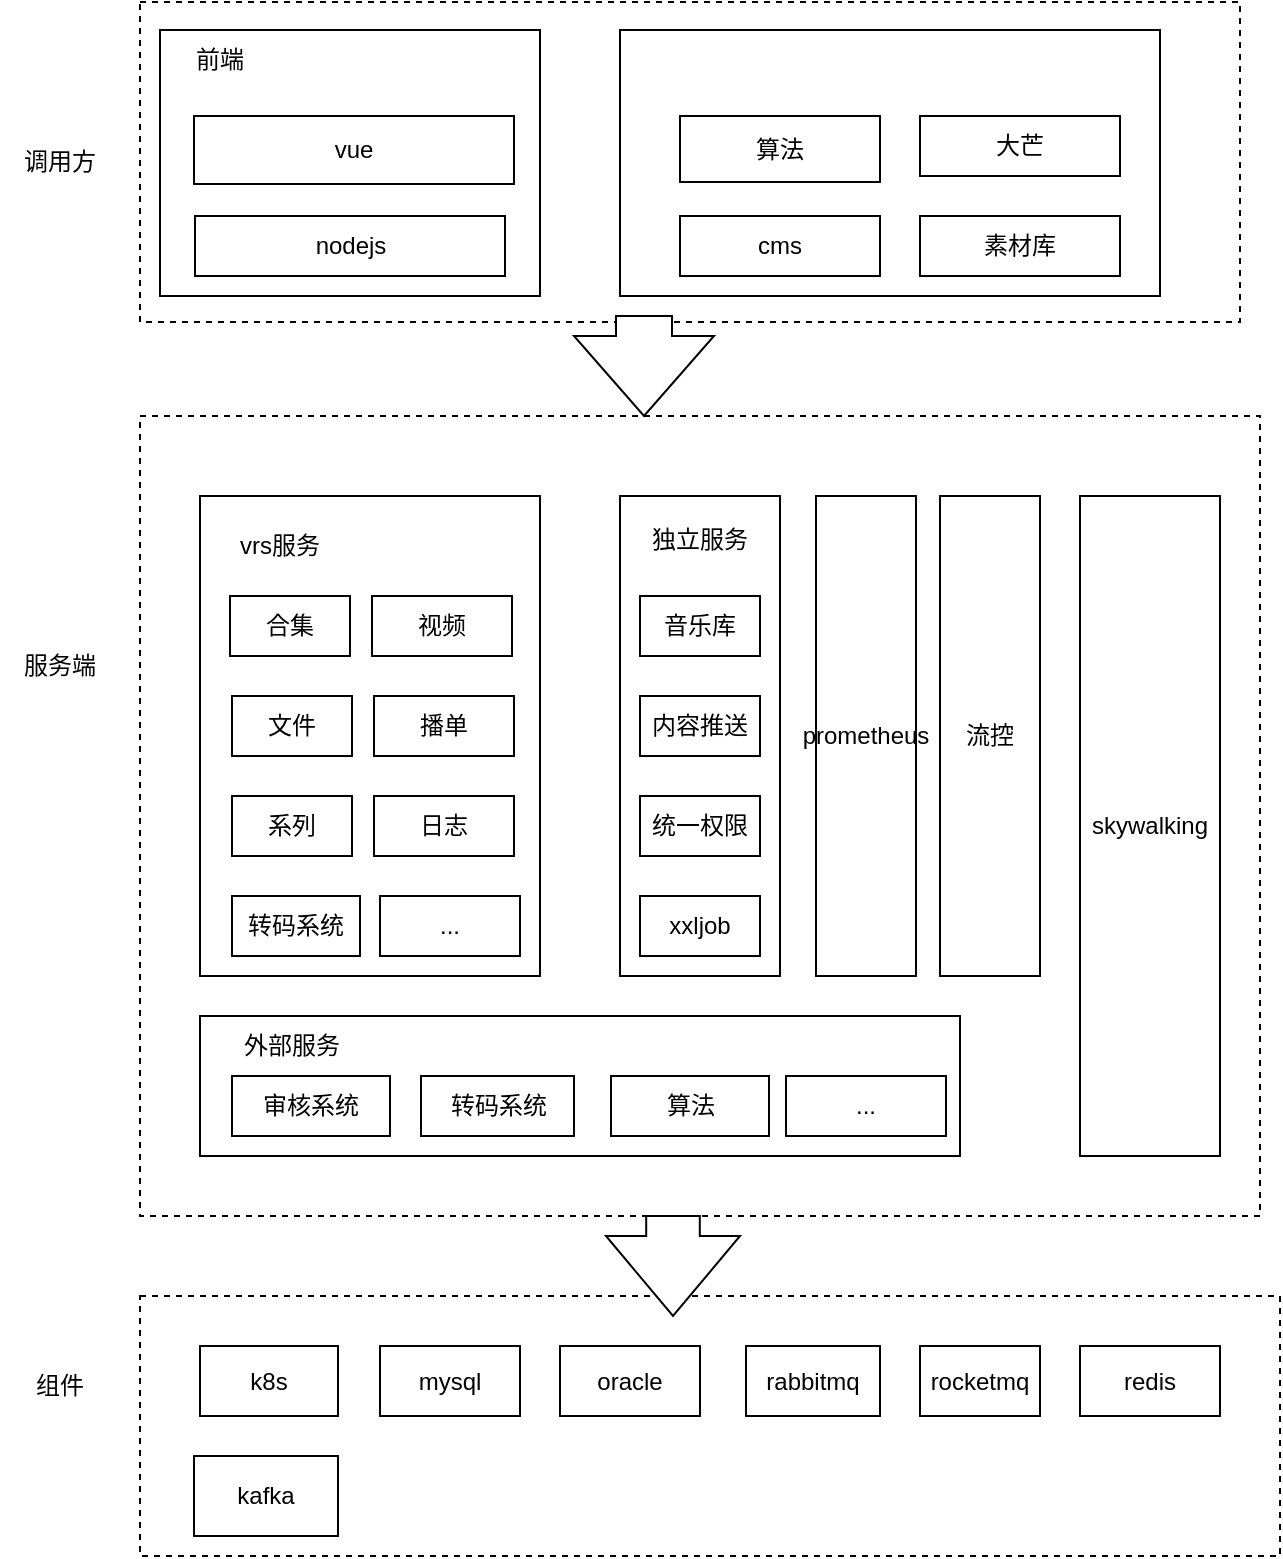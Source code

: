 <mxfile version="20.8.13" type="device" pages="7"><diagram id="YpwZuyMvIpwLkeR6Ahj8" name="第 1 页"><mxGraphModel dx="1434" dy="796" grid="1" gridSize="10" guides="1" tooltips="1" connect="1" arrows="1" fold="1" page="1" pageScale="1" pageWidth="827" pageHeight="1169" math="0" shadow="0"><root><mxCell id="0"/><mxCell id="1" parent="0"/><mxCell id="UT9Nad1bpoJAK0CLGANA-1" value="" style="rounded=0;whiteSpace=wrap;html=1;dashed=1;" parent="1" vertex="1"><mxGeometry x="140" y="93" width="550" height="160" as="geometry"/></mxCell><mxCell id="UT9Nad1bpoJAK0CLGANA-4" value="调用方" style="text;html=1;strokeColor=none;fillColor=none;align=center;verticalAlign=middle;whiteSpace=wrap;rounded=0;" parent="1" vertex="1"><mxGeometry x="70" y="158" width="60" height="30" as="geometry"/></mxCell><mxCell id="UT9Nad1bpoJAK0CLGANA-5" value="" style="rounded=0;whiteSpace=wrap;html=1;dashed=1;" parent="1" vertex="1"><mxGeometry x="140" y="300" width="560" height="400" as="geometry"/></mxCell><mxCell id="UT9Nad1bpoJAK0CLGANA-6" value="服务端" style="text;html=1;strokeColor=none;fillColor=none;align=center;verticalAlign=middle;whiteSpace=wrap;rounded=0;dashed=1;" parent="1" vertex="1"><mxGeometry x="70" y="410" width="60" height="30" as="geometry"/></mxCell><mxCell id="UT9Nad1bpoJAK0CLGANA-7" value="" style="rounded=0;whiteSpace=wrap;html=1;" parent="1" vertex="1"><mxGeometry x="170" y="340" width="170" height="240" as="geometry"/></mxCell><mxCell id="UT9Nad1bpoJAK0CLGANA-8" value="vrs服务" style="text;html=1;strokeColor=none;fillColor=none;align=center;verticalAlign=middle;whiteSpace=wrap;rounded=0;" parent="1" vertex="1"><mxGeometry x="180" y="350" width="60" height="30" as="geometry"/></mxCell><mxCell id="UT9Nad1bpoJAK0CLGANA-9" value="合集" style="rounded=0;whiteSpace=wrap;html=1;" parent="1" vertex="1"><mxGeometry x="185" y="390" width="60" height="30" as="geometry"/></mxCell><mxCell id="UT9Nad1bpoJAK0CLGANA-10" value="视频" style="rounded=0;whiteSpace=wrap;html=1;" parent="1" vertex="1"><mxGeometry x="256" y="390" width="70" height="30" as="geometry"/></mxCell><mxCell id="UT9Nad1bpoJAK0CLGANA-11" value="文件" style="rounded=0;whiteSpace=wrap;html=1;" parent="1" vertex="1"><mxGeometry x="186" y="440" width="60" height="30" as="geometry"/></mxCell><mxCell id="UT9Nad1bpoJAK0CLGANA-12" value="播单" style="rounded=0;whiteSpace=wrap;html=1;" parent="1" vertex="1"><mxGeometry x="257" y="440" width="70" height="30" as="geometry"/></mxCell><mxCell id="UT9Nad1bpoJAK0CLGANA-13" value="系列" style="rounded=0;whiteSpace=wrap;html=1;" parent="1" vertex="1"><mxGeometry x="186" y="490" width="60" height="30" as="geometry"/></mxCell><mxCell id="UT9Nad1bpoJAK0CLGANA-14" value="" style="rounded=0;whiteSpace=wrap;html=1;" parent="1" vertex="1"><mxGeometry x="170" y="600" width="380" height="70" as="geometry"/></mxCell><mxCell id="UT9Nad1bpoJAK0CLGANA-16" value="外部服务" style="text;html=1;strokeColor=none;fillColor=none;align=center;verticalAlign=middle;whiteSpace=wrap;rounded=0;" parent="1" vertex="1"><mxGeometry x="186" y="600" width="60" height="30" as="geometry"/></mxCell><mxCell id="UT9Nad1bpoJAK0CLGANA-17" value="审核系统" style="rounded=0;whiteSpace=wrap;html=1;" parent="1" vertex="1"><mxGeometry x="186" y="630" width="79" height="30" as="geometry"/></mxCell><mxCell id="UT9Nad1bpoJAK0CLGANA-18" value="转码系统" style="rounded=0;whiteSpace=wrap;html=1;" parent="1" vertex="1"><mxGeometry x="280.5" y="630" width="76.5" height="30" as="geometry"/></mxCell><mxCell id="UT9Nad1bpoJAK0CLGANA-19" value="算法" style="rounded=0;whiteSpace=wrap;html=1;" parent="1" vertex="1"><mxGeometry x="375.5" y="630" width="79" height="30" as="geometry"/></mxCell><mxCell id="UT9Nad1bpoJAK0CLGANA-20" value="日志" style="rounded=0;whiteSpace=wrap;html=1;" parent="1" vertex="1"><mxGeometry x="257" y="490" width="70" height="30" as="geometry"/></mxCell><mxCell id="UT9Nad1bpoJAK0CLGANA-21" value="..." style="rounded=0;whiteSpace=wrap;html=1;" parent="1" vertex="1"><mxGeometry x="463" y="630" width="80" height="30" as="geometry"/></mxCell><mxCell id="UT9Nad1bpoJAK0CLGANA-22" value="" style="rounded=0;whiteSpace=wrap;html=1;" parent="1" vertex="1"><mxGeometry x="380" y="340" width="80" height="240" as="geometry"/></mxCell><mxCell id="UT9Nad1bpoJAK0CLGANA-25" value="独立服务" style="text;html=1;strokeColor=none;fillColor=none;align=center;verticalAlign=middle;whiteSpace=wrap;rounded=0;" parent="1" vertex="1"><mxGeometry x="390" y="347" width="60" height="30" as="geometry"/></mxCell><mxCell id="UT9Nad1bpoJAK0CLGANA-26" value="音乐库" style="rounded=0;whiteSpace=wrap;html=1;" parent="1" vertex="1"><mxGeometry x="390" y="390" width="60" height="30" as="geometry"/></mxCell><mxCell id="UT9Nad1bpoJAK0CLGANA-27" value="内容推送" style="rounded=0;whiteSpace=wrap;html=1;" parent="1" vertex="1"><mxGeometry x="390" y="440" width="60" height="30" as="geometry"/></mxCell><mxCell id="UT9Nad1bpoJAK0CLGANA-29" value="转码系统" style="rounded=0;whiteSpace=wrap;html=1;" parent="1" vertex="1"><mxGeometry x="186" y="540" width="64" height="30" as="geometry"/></mxCell><mxCell id="UT9Nad1bpoJAK0CLGANA-31" value="统一权限" style="rounded=0;whiteSpace=wrap;html=1;" parent="1" vertex="1"><mxGeometry x="390" y="490" width="60" height="30" as="geometry"/></mxCell><mxCell id="UT9Nad1bpoJAK0CLGANA-32" value="xxljob" style="rounded=0;whiteSpace=wrap;html=1;" parent="1" vertex="1"><mxGeometry x="390" y="540" width="60" height="30" as="geometry"/></mxCell><mxCell id="UT9Nad1bpoJAK0CLGANA-33" value="prometheus" style="rounded=0;whiteSpace=wrap;html=1;" parent="1" vertex="1"><mxGeometry x="478" y="340" width="50" height="240" as="geometry"/></mxCell><mxCell id="UT9Nad1bpoJAK0CLGANA-34" value="skywalking" style="rounded=0;whiteSpace=wrap;html=1;" parent="1" vertex="1"><mxGeometry x="610" y="340" width="70" height="330" as="geometry"/></mxCell><mxCell id="UT9Nad1bpoJAK0CLGANA-35" value="..." style="rounded=0;whiteSpace=wrap;html=1;" parent="1" vertex="1"><mxGeometry x="260" y="540" width="70" height="30" as="geometry"/></mxCell><mxCell id="UT9Nad1bpoJAK0CLGANA-36" value="" style="rounded=0;whiteSpace=wrap;html=1;dashed=1;" parent="1" vertex="1"><mxGeometry x="140" y="740" width="570" height="130" as="geometry"/></mxCell><mxCell id="UT9Nad1bpoJAK0CLGANA-37" value="组件" style="text;html=1;strokeColor=none;fillColor=none;align=center;verticalAlign=middle;whiteSpace=wrap;rounded=0;dashed=1;" parent="1" vertex="1"><mxGeometry x="70" y="770" width="60" height="30" as="geometry"/></mxCell><mxCell id="UT9Nad1bpoJAK0CLGANA-38" value="k8s" style="rounded=0;whiteSpace=wrap;html=1;" parent="1" vertex="1"><mxGeometry x="170" y="765" width="69" height="35" as="geometry"/></mxCell><mxCell id="UT9Nad1bpoJAK0CLGANA-39" value="mysql" style="rounded=0;whiteSpace=wrap;html=1;" parent="1" vertex="1"><mxGeometry x="260" y="765" width="70" height="35" as="geometry"/></mxCell><mxCell id="UT9Nad1bpoJAK0CLGANA-40" value="oracle" style="rounded=0;whiteSpace=wrap;html=1;" parent="1" vertex="1"><mxGeometry x="350" y="765" width="70" height="35" as="geometry"/></mxCell><mxCell id="UT9Nad1bpoJAK0CLGANA-41" value="rabbitmq" style="rounded=0;whiteSpace=wrap;html=1;" parent="1" vertex="1"><mxGeometry x="443" y="765" width="67" height="35" as="geometry"/></mxCell><mxCell id="UT9Nad1bpoJAK0CLGANA-42" value="rocketmq" style="rounded=0;whiteSpace=wrap;html=1;" parent="1" vertex="1"><mxGeometry x="530" y="765" width="60" height="35" as="geometry"/></mxCell><mxCell id="UT9Nad1bpoJAK0CLGANA-43" value="redis" style="rounded=0;whiteSpace=wrap;html=1;" parent="1" vertex="1"><mxGeometry x="610" y="765" width="70" height="35" as="geometry"/></mxCell><mxCell id="UT9Nad1bpoJAK0CLGANA-44" value="" style="rounded=0;whiteSpace=wrap;html=1;" parent="1" vertex="1"><mxGeometry x="150" y="107" width="190" height="133" as="geometry"/></mxCell><mxCell id="UT9Nad1bpoJAK0CLGANA-2" value="vue" style="rounded=0;whiteSpace=wrap;html=1;" parent="1" vertex="1"><mxGeometry x="167" y="150" width="160" height="34" as="geometry"/></mxCell><mxCell id="UT9Nad1bpoJAK0CLGANA-3" value="nodejs" style="rounded=0;whiteSpace=wrap;html=1;" parent="1" vertex="1"><mxGeometry x="167.5" y="200" width="155" height="30" as="geometry"/></mxCell><mxCell id="UT9Nad1bpoJAK0CLGANA-45" value="前端" style="text;html=1;strokeColor=none;fillColor=none;align=center;verticalAlign=middle;whiteSpace=wrap;rounded=0;" parent="1" vertex="1"><mxGeometry x="150" y="107" width="60" height="30" as="geometry"/></mxCell><mxCell id="UT9Nad1bpoJAK0CLGANA-46" value="" style="rounded=0;whiteSpace=wrap;html=1;" parent="1" vertex="1"><mxGeometry x="380" y="107" width="270" height="133" as="geometry"/></mxCell><mxCell id="UT9Nad1bpoJAK0CLGANA-47" value="算法" style="rounded=0;whiteSpace=wrap;html=1;" parent="1" vertex="1"><mxGeometry x="410" y="150" width="100" height="33" as="geometry"/></mxCell><mxCell id="UT9Nad1bpoJAK0CLGANA-48" value="大芒" style="rounded=0;whiteSpace=wrap;html=1;" parent="1" vertex="1"><mxGeometry x="530" y="150" width="100" height="30" as="geometry"/></mxCell><mxCell id="UT9Nad1bpoJAK0CLGANA-49" value="cms" style="rounded=0;whiteSpace=wrap;html=1;" parent="1" vertex="1"><mxGeometry x="410" y="200" width="100" height="30" as="geometry"/></mxCell><mxCell id="UT9Nad1bpoJAK0CLGANA-50" value="素材库" style="rounded=0;whiteSpace=wrap;html=1;" parent="1" vertex="1"><mxGeometry x="530" y="200" width="100" height="30" as="geometry"/></mxCell><mxCell id="UT9Nad1bpoJAK0CLGANA-51" value="kafka" style="rounded=0;whiteSpace=wrap;html=1;" parent="1" vertex="1"><mxGeometry x="167" y="820" width="72" height="40" as="geometry"/></mxCell><mxCell id="UT9Nad1bpoJAK0CLGANA-53" value="" style="html=1;shadow=0;dashed=0;align=center;verticalAlign=middle;shape=mxgraph.arrows2.arrow;dy=0.6;dx=40;direction=south;notch=0;" parent="1" vertex="1"><mxGeometry x="357" y="250" width="70" height="50" as="geometry"/></mxCell><mxCell id="UT9Nad1bpoJAK0CLGANA-54" value="" style="html=1;shadow=0;dashed=0;align=center;verticalAlign=middle;shape=mxgraph.arrows2.arrow;dy=0.6;dx=40;direction=south;notch=0;" parent="1" vertex="1"><mxGeometry x="373" y="700" width="67" height="50" as="geometry"/></mxCell><mxCell id="UT9Nad1bpoJAK0CLGANA-55" value="流控" style="rounded=0;whiteSpace=wrap;html=1;" parent="1" vertex="1"><mxGeometry x="540" y="340" width="50" height="240" as="geometry"/></mxCell></root></mxGraphModel></diagram><diagram id="PLYZJz8E6qs_jYW3XH_V" name="第 2 页"><mxGraphModel dx="1434" dy="796" grid="1" gridSize="10" guides="1" tooltips="1" connect="1" arrows="1" fold="1" page="1" pageScale="1" pageWidth="827" pageHeight="1169" math="0" shadow="0"><root><mxCell id="0"/><mxCell id="1" parent="0"/><mxCell id="jn91YJkf75b6SR2fB1-F-5" value="" style="rounded=0;whiteSpace=wrap;html=1;" parent="1" vertex="1"><mxGeometry x="170" y="340" width="170" height="240" as="geometry"/></mxCell><mxCell id="jn91YJkf75b6SR2fB1-F-6" value="vrs服务" style="text;html=1;strokeColor=none;fillColor=none;align=center;verticalAlign=middle;whiteSpace=wrap;rounded=0;" parent="1" vertex="1"><mxGeometry x="180" y="350" width="60" height="30" as="geometry"/></mxCell><mxCell id="jn91YJkf75b6SR2fB1-F-7" value="合集" style="rounded=0;whiteSpace=wrap;html=1;" parent="1" vertex="1"><mxGeometry x="185" y="390" width="60" height="30" as="geometry"/></mxCell><mxCell id="jn91YJkf75b6SR2fB1-F-8" value="视频" style="rounded=0;whiteSpace=wrap;html=1;" parent="1" vertex="1"><mxGeometry x="256" y="390" width="70" height="30" as="geometry"/></mxCell><mxCell id="jn91YJkf75b6SR2fB1-F-9" value="文件" style="rounded=0;whiteSpace=wrap;html=1;" parent="1" vertex="1"><mxGeometry x="186" y="440" width="60" height="30" as="geometry"/></mxCell><mxCell id="jn91YJkf75b6SR2fB1-F-10" value="播单" style="rounded=0;whiteSpace=wrap;html=1;" parent="1" vertex="1"><mxGeometry x="257" y="440" width="70" height="30" as="geometry"/></mxCell><mxCell id="jn91YJkf75b6SR2fB1-F-11" value="系列" style="rounded=0;whiteSpace=wrap;html=1;" parent="1" vertex="1"><mxGeometry x="186" y="490" width="60" height="30" as="geometry"/></mxCell><mxCell id="jn91YJkf75b6SR2fB1-F-17" value="日志" style="rounded=0;whiteSpace=wrap;html=1;" parent="1" vertex="1"><mxGeometry x="257" y="490" width="70" height="30" as="geometry"/></mxCell><mxCell id="jn91YJkf75b6SR2fB1-F-23" value="转码系统" style="rounded=0;whiteSpace=wrap;html=1;" parent="1" vertex="1"><mxGeometry x="186" y="540" width="64" height="30" as="geometry"/></mxCell><mxCell id="jn91YJkf75b6SR2fB1-F-28" value="..." style="rounded=0;whiteSpace=wrap;html=1;" parent="1" vertex="1"><mxGeometry x="260" y="540" width="70" height="30" as="geometry"/></mxCell><mxCell id="jn91YJkf75b6SR2fB1-F-50" value="" style="endArrow=none;html=1;rounded=0;" parent="1" edge="1"><mxGeometry width="50" height="50" relative="1" as="geometry"><mxPoint x="390" y="740" as="sourcePoint"/><mxPoint x="390" y="230" as="targetPoint"/></mxGeometry></mxCell><mxCell id="jn91YJkf75b6SR2fB1-F-51" value="" style="html=1;shadow=0;dashed=0;align=center;verticalAlign=middle;shape=mxgraph.arrows2.arrow;dy=0.67;dx=20;notch=0;" parent="1" vertex="1"><mxGeometry x="350" y="420" width="100" height="60" as="geometry"/></mxCell><mxCell id="jn91YJkf75b6SR2fB1-F-52" value="查询服务" style="rounded=0;whiteSpace=wrap;html=1;" parent="1" vertex="1"><mxGeometry x="497" y="320" width="120" height="50" as="geometry"/></mxCell><mxCell id="jn91YJkf75b6SR2fB1-F-53" value="es索引服务" style="rounded=0;whiteSpace=wrap;html=1;" parent="1" vertex="1"><mxGeometry x="497" y="395" width="120" height="45" as="geometry"/></mxCell><mxCell id="jn91YJkf75b6SR2fB1-F-54" value="生产服务" style="rounded=0;whiteSpace=wrap;html=1;" parent="1" vertex="1"><mxGeometry x="497" y="470" width="120" height="50" as="geometry"/></mxCell><mxCell id="jn91YJkf75b6SR2fB1-F-55" value="vrs服务" style="rounded=0;whiteSpace=wrap;html=1;" parent="1" vertex="1"><mxGeometry x="497" y="240" width="120" height="50" as="geometry"/></mxCell><mxCell id="jn91YJkf75b6SR2fB1-F-56" value="日志服务" style="rounded=0;whiteSpace=wrap;html=1;" parent="1" vertex="1"><mxGeometry x="497" y="550" width="120" height="50" as="geometry"/></mxCell><mxCell id="jn91YJkf75b6SR2fB1-F-57" value="签名服务" style="rounded=0;whiteSpace=wrap;html=1;" parent="1" vertex="1"><mxGeometry x="495.5" y="630" width="123" height="50" as="geometry"/></mxCell><mxCell id="jn91YJkf75b6SR2fB1-F-58" value="..." style="rounded=0;whiteSpace=wrap;html=1;" parent="1" vertex="1"><mxGeometry x="496" y="710" width="120" height="50" as="geometry"/></mxCell></root></mxGraphModel></diagram><diagram id="t4O66iqnBE7PmxXt2rMh" name="第 3 页"><mxGraphModel dx="2261" dy="796" grid="1" gridSize="10" guides="1" tooltips="1" connect="1" arrows="1" fold="1" page="1" pageScale="1" pageWidth="827" pageHeight="1169" math="0" shadow="0"><root><mxCell id="0"/><mxCell id="1" parent="0"/><mxCell id="Q6kolpSNcMakgnh6GE1s-6" value="" style="rounded=1;whiteSpace=wrap;html=1;dashed=1;" parent="1" vertex="1"><mxGeometry x="290" y="115" width="460" height="470" as="geometry"/></mxCell><mxCell id="Q6kolpSNcMakgnh6GE1s-2" value="" style="rounded=1;whiteSpace=wrap;html=1;" parent="1" vertex="1"><mxGeometry x="340" y="240" width="90" height="170" as="geometry"/></mxCell><mxCell id="Q6kolpSNcMakgnh6GE1s-4" value="Actor" style="shape=umlActor;verticalLabelPosition=bottom;verticalAlign=top;html=1;outlineConnect=0;" parent="1" vertex="1"><mxGeometry x="-160" y="295" width="30" height="60" as="geometry"/></mxCell><mxCell id="Q6kolpSNcMakgnh6GE1s-7" value="k8s" style="text;html=1;strokeColor=none;fillColor=none;align=center;verticalAlign=middle;whiteSpace=wrap;rounded=0;dashed=1;" parent="1" vertex="1"><mxGeometry x="530" y="130" width="60" height="30" as="geometry"/></mxCell><mxCell id="Q6kolpSNcMakgnh6GE1s-8" value="" style="rounded=1;whiteSpace=wrap;html=1;" parent="1" vertex="1"><mxGeometry x="530" y="190" width="120" height="110" as="geometry"/></mxCell><mxCell id="Q6kolpSNcMakgnh6GE1s-9" value="vrs服务" style="text;html=1;strokeColor=none;fillColor=none;align=center;verticalAlign=middle;whiteSpace=wrap;rounded=0;dashed=1;" parent="1" vertex="1"><mxGeometry x="530" y="200" width="60" height="30" as="geometry"/></mxCell><mxCell id="Q6kolpSNcMakgnh6GE1s-10" value="pod" style="rounded=1;whiteSpace=wrap;html=1;" parent="1" vertex="1"><mxGeometry x="550" y="230" width="30" height="30" as="geometry"/></mxCell><mxCell id="Q6kolpSNcMakgnh6GE1s-11" value="pod" style="rounded=1;whiteSpace=wrap;html=1;" parent="1" vertex="1"><mxGeometry x="600" y="230" width="30" height="30" as="geometry"/></mxCell><mxCell id="Q6kolpSNcMakgnh6GE1s-12" value="" style="rounded=1;whiteSpace=wrap;html=1;" parent="1" vertex="1"><mxGeometry x="530" y="360" width="130" height="110" as="geometry"/></mxCell><mxCell id="Q6kolpSNcMakgnh6GE1s-13" value="生产服务" style="text;html=1;strokeColor=none;fillColor=none;align=center;verticalAlign=middle;whiteSpace=wrap;rounded=0;" parent="1" vertex="1"><mxGeometry x="535" y="370" width="60" height="30" as="geometry"/></mxCell><mxCell id="Q6kolpSNcMakgnh6GE1s-14" value="pod" style="rounded=1;whiteSpace=wrap;html=1;" parent="1" vertex="1"><mxGeometry x="545" y="410" width="30" height="30" as="geometry"/></mxCell><mxCell id="Q6kolpSNcMakgnh6GE1s-15" value="pod" style="rounded=1;whiteSpace=wrap;html=1;" parent="1" vertex="1"><mxGeometry x="600" y="410" width="30" height="30" as="geometry"/></mxCell><mxCell id="Q6kolpSNcMakgnh6GE1s-16" value="/vrs" style="endArrow=classic;html=1;rounded=0;" parent="1" edge="1"><mxGeometry width="50" height="50" relative="1" as="geometry"><mxPoint x="430" y="295" as="sourcePoint"/><mxPoint x="530" y="235" as="targetPoint"/></mxGeometry></mxCell><mxCell id="Q6kolpSNcMakgnh6GE1s-17" value="/file" style="endArrow=classic;html=1;rounded=0;" parent="1" edge="1"><mxGeometry width="50" height="50" relative="1" as="geometry"><mxPoint x="430" y="370" as="sourcePoint"/><mxPoint x="530" y="420" as="targetPoint"/></mxGeometry></mxCell><mxCell id="Q6kolpSNcMakgnh6GE1s-18" value="pod" style="rounded=1;whiteSpace=wrap;html=1;" parent="1" vertex="1"><mxGeometry x="370" y="295" width="30" height="30" as="geometry"/></mxCell><mxCell id="Q6kolpSNcMakgnh6GE1s-20" value="pod" style="rounded=1;whiteSpace=wrap;html=1;" parent="1" vertex="1"><mxGeometry x="370" y="335" width="30" height="30" as="geometry"/></mxCell><mxCell id="Q6kolpSNcMakgnh6GE1s-21" value="gateway" style="text;html=1;strokeColor=none;fillColor=none;align=center;verticalAlign=middle;whiteSpace=wrap;rounded=0;" parent="1" vertex="1"><mxGeometry x="340" y="250" width="60" height="30" as="geometry"/></mxCell><mxCell id="Q6kolpSNcMakgnh6GE1s-22" value="ingress" style="rounded=1;whiteSpace=wrap;html=1;" parent="1" vertex="1"><mxGeometry x="100" y="250" width="110" height="150" as="geometry"/></mxCell><mxCell id="Q6kolpSNcMakgnh6GE1s-25" value="" style="endArrow=classic;html=1;rounded=0;" parent="1" edge="1"><mxGeometry width="50" height="50" relative="1" as="geometry"><mxPoint x="-100" y="335" as="sourcePoint"/><mxPoint x="80" y="335" as="targetPoint"/></mxGeometry></mxCell><mxCell id="Q6kolpSNcMakgnh6GE1s-26" value="open.vrs-api.imgo.tv" style="text;html=1;strokeColor=none;fillColor=none;align=center;verticalAlign=middle;whiteSpace=wrap;rounded=0;" parent="1" vertex="1"><mxGeometry x="-90" y="300" width="140" height="30" as="geometry"/></mxCell><mxCell id="Q6kolpSNcMakgnh6GE1s-27" value="" style="endArrow=classic;html=1;rounded=0;entryX=-0.007;entryY=0.451;entryDx=0;entryDy=0;entryPerimeter=0;" parent="1" target="Q6kolpSNcMakgnh6GE1s-6" edge="1"><mxGeometry width="50" height="50" relative="1" as="geometry"><mxPoint x="210" y="330" as="sourcePoint"/><mxPoint x="260" y="280" as="targetPoint"/></mxGeometry></mxCell></root></mxGraphModel></diagram><diagram id="R8LYCGAmgx7UF68ouptn" name="第 4 页"><mxGraphModel dx="2261" dy="796" grid="1" gridSize="10" guides="1" tooltips="1" connect="1" arrows="1" fold="1" page="1" pageScale="1" pageWidth="827" pageHeight="1169" math="0" shadow="0"><root><mxCell id="0"/><mxCell id="1" parent="0"/><mxCell id="lm2NvYrmvddLb00CuBp6-3" value="" style="rounded=0;whiteSpace=wrap;html=1;" vertex="1" parent="1"><mxGeometry x="140" y="180" width="600" height="510" as="geometry"/></mxCell><mxCell id="lm2NvYrmvddLb00CuBp6-4" value="" style="rounded=0;whiteSpace=wrap;html=1;strokeWidth=2;" vertex="1" parent="1"><mxGeometry x="180" y="210" width="180" height="200" as="geometry"/></mxCell><mxCell id="lm2NvYrmvddLb00CuBp6-6" value="kafka" style="rounded=0;whiteSpace=wrap;html=1;strokeWidth=2;fillColor=#e3c800;fontColor=#000000;strokeColor=#B09500;fontStyle=1" vertex="1" parent="1"><mxGeometry x="-110" y="300" width="120" height="60" as="geometry"/></mxCell><mxCell id="lm2NvYrmvddLb00CuBp6-32" style="edgeStyle=orthogonalEdgeStyle;rounded=0;orthogonalLoop=1;jettySize=auto;html=1;exitX=1;exitY=0.5;exitDx=0;exitDy=0;entryX=0;entryY=0.5;entryDx=0;entryDy=0;strokeColor=#FF0000;fontColor=default;curved=1;" edge="1" parent="1" source="lm2NvYrmvddLb00CuBp6-6" target="lm2NvYrmvddLb00CuBp6-9"><mxGeometry relative="1" as="geometry"/></mxCell><mxCell id="lm2NvYrmvddLb00CuBp6-33" value="canal消息" style="edgeLabel;html=1;align=center;verticalAlign=middle;resizable=0;points=[];fontColor=default;" vertex="1" connectable="0" parent="lm2NvYrmvddLb00CuBp6-32"><mxGeometry x="-0.11" y="4" relative="1" as="geometry"><mxPoint as="offset"/></mxGeometry></mxCell><mxCell id="lm2NvYrmvddLb00CuBp6-8" value="vrs-sync" style="text;html=1;strokeColor=none;fillColor=none;align=center;verticalAlign=middle;whiteSpace=wrap;rounded=0;" vertex="1" parent="1"><mxGeometry x="190" y="220" width="60" height="30" as="geometry"/></mxCell><mxCell id="lm2NvYrmvddLb00CuBp6-34" style="edgeStyle=orthogonalEdgeStyle;curved=1;rounded=0;orthogonalLoop=1;jettySize=auto;html=1;exitX=0.5;exitY=1;exitDx=0;exitDy=0;strokeColor=#FF0000;fontColor=default;" edge="1" parent="1" source="lm2NvYrmvddLb00CuBp6-9" target="lm2NvYrmvddLb00CuBp6-12"><mxGeometry relative="1" as="geometry"/></mxCell><mxCell id="lm2NvYrmvddLb00CuBp6-9" value="mq client" style="rounded=1;whiteSpace=wrap;html=1;strokeWidth=2;fillColor=#6a00ff;fontColor=#ffffff;strokeColor=#3700CC;" vertex="1" parent="1"><mxGeometry x="190" y="250" width="60" height="30" as="geometry"/></mxCell><mxCell id="lm2NvYrmvddLb00CuBp6-11" value="" style="rounded=1;whiteSpace=wrap;html=1;strokeWidth=2;" vertex="1" parent="1"><mxGeometry x="190" y="320" width="160" height="80" as="geometry"/></mxCell><mxCell id="lm2NvYrmvddLb00CuBp6-12" value="Uniq" style="rounded=1;whiteSpace=wrap;html=1;strokeWidth=2;strokeColor=#2D7600;fillColor=#60a917;fontColor=#ffffff;" vertex="1" parent="1"><mxGeometry x="200" y="330" width="60" height="30" as="geometry"/></mxCell><mxCell id="lm2NvYrmvddLb00CuBp6-35" style="edgeStyle=orthogonalEdgeStyle;curved=1;rounded=0;orthogonalLoop=1;jettySize=auto;html=1;exitX=0.5;exitY=0;exitDx=0;exitDy=0;entryX=0;entryY=0.5;entryDx=0;entryDy=0;strokeColor=#FF0000;fontColor=default;" edge="1" parent="1" source="lm2NvYrmvddLb00CuBp6-13" target="lm2NvYrmvddLb00CuBp6-28"><mxGeometry relative="1" as="geometry"/></mxCell><mxCell id="lm2NvYrmvddLb00CuBp6-36" value="刷新缓存通知" style="edgeLabel;html=1;align=center;verticalAlign=middle;resizable=0;points=[];fontColor=default;" vertex="1" connectable="0" parent="lm2NvYrmvddLb00CuBp6-35"><mxGeometry x="0.093" y="-14" relative="1" as="geometry"><mxPoint x="32" y="-10" as="offset"/></mxGeometry></mxCell><mxCell id="lm2NvYrmvddLb00CuBp6-13" value="Notify" style="rounded=1;whiteSpace=wrap;html=1;fillColor=#60a917;fontColor=#ffffff;strokeColor=#2D7600;" vertex="1" parent="1"><mxGeometry x="270" y="330" width="60" height="30" as="geometry"/></mxCell><mxCell id="lm2NvYrmvddLb00CuBp6-41" style="edgeStyle=orthogonalEdgeStyle;curved=1;rounded=0;orthogonalLoop=1;jettySize=auto;html=1;exitX=0.75;exitY=1;exitDx=0;exitDy=0;strokeColor=#7EA6E0;fontColor=default;entryX=1.006;entryY=0.558;entryDx=0;entryDy=0;entryPerimeter=0;" edge="1" parent="1" source="lm2NvYrmvddLb00CuBp6-14" target="lm2NvYrmvddLb00CuBp6-23"><mxGeometry relative="1" as="geometry"/></mxCell><mxCell id="lm2NvYrmvddLb00CuBp6-14" value="" style="rounded=0;whiteSpace=wrap;html=1;strokeColor=#000000;strokeWidth=2;" vertex="1" parent="1"><mxGeometry x="440" y="210" width="240" height="200" as="geometry"/></mxCell><mxCell id="lm2NvYrmvddLb00CuBp6-15" value="vrs-search" style="text;html=1;strokeColor=none;fillColor=none;align=center;verticalAlign=middle;whiteSpace=wrap;rounded=0;" vertex="1" parent="1"><mxGeometry x="445" y="216" width="60" height="30" as="geometry"/></mxCell><mxCell id="lm2NvYrmvddLb00CuBp6-38" style="edgeStyle=orthogonalEdgeStyle;curved=1;rounded=0;orthogonalLoop=1;jettySize=auto;html=1;exitX=0.5;exitY=1;exitDx=0;exitDy=0;entryX=0.5;entryY=0;entryDx=0;entryDy=0;strokeColor=#9999FF;fontColor=default;" edge="1" parent="1" source="lm2NvYrmvddLb00CuBp6-16" target="lm2NvYrmvddLb00CuBp6-18"><mxGeometry relative="1" as="geometry"/></mxCell><mxCell id="lm2NvYrmvddLb00CuBp6-16" value="Http Server" style="rounded=1;whiteSpace=wrap;html=1;strokeColor=#23445d;strokeWidth=2;fillColor=#bac8d3;" vertex="1" parent="1"><mxGeometry x="512.5" y="246" width="70" height="34" as="geometry"/></mxCell><mxCell id="lm2NvYrmvddLb00CuBp6-39" style="edgeStyle=orthogonalEdgeStyle;curved=1;rounded=0;orthogonalLoop=1;jettySize=auto;html=1;exitX=0.5;exitY=1;exitDx=0;exitDy=0;entryX=0.721;entryY=0.029;entryDx=0;entryDy=0;entryPerimeter=0;strokeColor=#7EA6E0;fontColor=default;" edge="1" parent="1" source="lm2NvYrmvddLb00CuBp6-17" target="lm2NvYrmvddLb00CuBp6-18"><mxGeometry relative="1" as="geometry"/></mxCell><mxCell id="lm2NvYrmvddLb00CuBp6-17" value="gRpc Server" style="rounded=1;whiteSpace=wrap;html=1;strokeColor=#ae4132;strokeWidth=2;fillColor=#fad9d5;" vertex="1" parent="1"><mxGeometry x="590" y="246" width="80" height="34" as="geometry"/></mxCell><mxCell id="lm2NvYrmvddLb00CuBp6-18" value="" style="rounded=1;whiteSpace=wrap;html=1;strokeColor=#2D7600;strokeWidth=2;fillColor=#60a917;fontColor=#ffffff;" vertex="1" parent="1"><mxGeometry x="460" y="320" width="190" height="70" as="geometry"/></mxCell><mxCell id="lm2NvYrmvddLb00CuBp6-19" value="Cache&lt;br&gt;Builder" style="text;html=1;strokeColor=none;fillColor=none;align=center;verticalAlign=middle;whiteSpace=wrap;rounded=0;" vertex="1" parent="1"><mxGeometry x="470" y="330" width="60" height="30" as="geometry"/></mxCell><mxCell id="lm2NvYrmvddLb00CuBp6-20" value="local cache" style="rounded=1;whiteSpace=wrap;html=1;strokeColor=#2D7600;strokeWidth=2;fillColor=#60a917;fontColor=#ffffff;" vertex="1" parent="1"><mxGeometry x="550" y="330" width="90" height="50" as="geometry"/></mxCell><mxCell id="lm2NvYrmvddLb00CuBp6-42" value="任务触发" style="edgeStyle=orthogonalEdgeStyle;curved=1;rounded=0;orthogonalLoop=1;jettySize=auto;html=1;exitX=0.5;exitY=0;exitDx=0;exitDy=0;entryX=0.444;entryY=1.005;entryDx=0;entryDy=0;entryPerimeter=0;strokeColor=#000000;fontColor=default;" edge="1" parent="1" source="lm2NvYrmvddLb00CuBp6-21" target="lm2NvYrmvddLb00CuBp6-4"><mxGeometry relative="1" as="geometry"/></mxCell><mxCell id="lm2NvYrmvddLb00CuBp6-21" value="xxl-job-admin(全量)" style="rounded=0;whiteSpace=wrap;html=1;strokeColor=#001DBC;strokeWidth=2;fillColor=#0050ef;fontColor=#ffffff;" vertex="1" parent="1"><mxGeometry x="190" y="480" width="140" height="70" as="geometry"/></mxCell><mxCell id="lm2NvYrmvddLb00CuBp6-22" value="Jobs" style="rounded=1;whiteSpace=wrap;html=1;strokeColor=#2D7600;strokeWidth=2;fillColor=#60a917;fontColor=#ffffff;" vertex="1" parent="1"><mxGeometry x="200" y="370" width="60" height="20" as="geometry"/></mxCell><mxCell id="lm2NvYrmvddLb00CuBp6-23" value="" style="rounded=0;whiteSpace=wrap;html=1;strokeColor=#000000;strokeWidth=2;dashed=1;" vertex="1" parent="1"><mxGeometry x="390" y="470" width="170" height="190" as="geometry"/></mxCell><mxCell id="lm2NvYrmvddLb00CuBp6-24" value="Redis" style="strokeWidth=2;html=1;shape=mxgraph.flowchart.direct_data;whiteSpace=wrap;strokeColor=#A50040;fillColor=#d80073;fontColor=#ffffff;" vertex="1" parent="1"><mxGeometry x="435" y="510" width="75" height="30" as="geometry"/></mxCell><mxCell id="lm2NvYrmvddLb00CuBp6-30" style="edgeStyle=orthogonalEdgeStyle;rounded=0;orthogonalLoop=1;jettySize=auto;html=1;exitX=0;exitY=0.5;exitDx=0;exitDy=0;exitPerimeter=0;entryX=0.433;entryY=0.983;entryDx=0;entryDy=0;entryPerimeter=0;fontColor=default;fillColor=#e51400;strokeColor=#FF0000;" edge="1" parent="1" source="lm2NvYrmvddLb00CuBp6-25" target="lm2NvYrmvddLb00CuBp6-6"><mxGeometry relative="1" as="geometry"/></mxCell><mxCell id="lm2NvYrmvddLb00CuBp6-31" value="binlog事件" style="edgeLabel;html=1;align=center;verticalAlign=middle;resizable=0;points=[];fontColor=default;" vertex="1" connectable="0" parent="lm2NvYrmvddLb00CuBp6-30"><mxGeometry x="0.015" relative="1" as="geometry"><mxPoint as="offset"/></mxGeometry></mxCell><mxCell id="lm2NvYrmvddLb00CuBp6-25" value="DB" style="strokeWidth=2;html=1;shape=mxgraph.flowchart.direct_data;whiteSpace=wrap;strokeColor=#A50040;fillColor=#d80073;fontColor=#ffffff;" vertex="1" parent="1"><mxGeometry x="432.5" y="560" width="80" height="30" as="geometry"/></mxCell><mxCell id="lm2NvYrmvddLb00CuBp6-26" value="ES" style="strokeWidth=2;html=1;shape=mxgraph.flowchart.direct_data;whiteSpace=wrap;strokeColor=#A50040;fillColor=#d80073;fontColor=#ffffff;" vertex="1" parent="1"><mxGeometry x="435" y="610" width="75" height="30" as="geometry"/></mxCell><mxCell id="lm2NvYrmvddLb00CuBp6-37" style="edgeStyle=orthogonalEdgeStyle;curved=1;rounded=0;orthogonalLoop=1;jettySize=auto;html=1;exitX=0.5;exitY=1;exitDx=0;exitDy=0;entryX=0.179;entryY=0.014;entryDx=0;entryDy=0;entryPerimeter=0;strokeColor=#FF0000;fontColor=default;" edge="1" parent="1" source="lm2NvYrmvddLb00CuBp6-28" target="lm2NvYrmvddLb00CuBp6-18"><mxGeometry relative="1" as="geometry"/></mxCell><mxCell id="lm2NvYrmvddLb00CuBp6-28" value="mq client" style="rounded=1;whiteSpace=wrap;html=1;strokeWidth=2;fillColor=#6a00ff;fontColor=#ffffff;strokeColor=#3700CC;" vertex="1" parent="1"><mxGeometry x="445" y="246" width="60" height="30" as="geometry"/></mxCell><mxCell id="lm2NvYrmvddLb00CuBp6-29" value="Storage Layer" style="text;html=1;strokeColor=none;fillColor=none;align=center;verticalAlign=middle;whiteSpace=wrap;rounded=0;fontStyle=1" vertex="1" parent="1"><mxGeometry x="400" y="470" width="100" height="30" as="geometry"/></mxCell><mxCell id="lm2NvYrmvddLb00CuBp6-44" value="" style="endArrow=classic;html=1;rounded=0;strokeColor=#FF3333;fontColor=default;curved=1;entryX=0;entryY=0.75;entryDx=0;entryDy=0;exitX=0.894;exitY=0.995;exitDx=0;exitDy=0;exitPerimeter=0;fillColor=#e51400;" edge="1" parent="1" source="lm2NvYrmvddLb00CuBp6-4" target="lm2NvYrmvddLb00CuBp6-23"><mxGeometry width="50" height="50" relative="1" as="geometry"><mxPoint x="330" y="470" as="sourcePoint"/><mxPoint x="380" y="420" as="targetPoint"/></mxGeometry></mxCell><mxCell id="lm2NvYrmvddLb00CuBp6-45" value="异构数据" style="edgeLabel;html=1;align=center;verticalAlign=middle;resizable=0;points=[];fontColor=default;" vertex="1" connectable="0" parent="lm2NvYrmvddLb00CuBp6-44"><mxGeometry x="-0.536" y="1" relative="1" as="geometry"><mxPoint as="offset"/></mxGeometry></mxCell><mxCell id="lm2NvYrmvddLb00CuBp6-46" value="" style="rounded=0;whiteSpace=wrap;html=1;strokeColor=#36393d;strokeWidth=2;labelBackgroundColor=default;fillColor=#ffff88;" vertex="1" parent="1"><mxGeometry x="790" y="210" width="140" height="110" as="geometry"/></mxCell><mxCell id="lm2NvYrmvddLb00CuBp6-47" value="业务方" style="text;html=1;strokeColor=none;fillColor=none;align=center;verticalAlign=middle;whiteSpace=wrap;rounded=0;fontColor=default;" vertex="1" parent="1"><mxGeometry x="790" y="210" width="60" height="30" as="geometry"/></mxCell><mxCell id="lm2NvYrmvddLb00CuBp6-48" value="http&amp;nbsp;" style="rounded=1;whiteSpace=wrap;html=1;strokeColor=#000000;strokeWidth=2;fontColor=default;fillColor=#999999;" vertex="1" parent="1"><mxGeometry x="810" y="246" width="100" height="30" as="geometry"/></mxCell><mxCell id="lm2NvYrmvddLb00CuBp6-49" value="" style="endArrow=classic;html=1;rounded=0;strokeColor=#7EA6E0;fontColor=default;curved=1;" edge="1" parent="1"><mxGeometry width="50" height="50" relative="1" as="geometry"><mxPoint x="790" y="264.5" as="sourcePoint"/><mxPoint x="690" y="264.5" as="targetPoint"/></mxGeometry></mxCell><mxCell id="lm2NvYrmvddLb00CuBp6-50" value="" style="endArrow=classic;html=1;rounded=0;strokeColor=#FF3333;fontColor=default;curved=1;" edge="1" parent="1"><mxGeometry width="50" height="50" relative="1" as="geometry"><mxPoint x="-50" y="659" as="sourcePoint"/><mxPoint y="659" as="targetPoint"/></mxGeometry></mxCell><mxCell id="lm2NvYrmvddLb00CuBp6-51" value="" style="endArrow=classic;html=1;rounded=0;strokeColor=#7EA6E0;fontColor=default;curved=1;" edge="1" parent="1"><mxGeometry width="50" height="50" relative="1" as="geometry"><mxPoint x="-50" y="690" as="sourcePoint"/><mxPoint y="690" as="targetPoint"/></mxGeometry></mxCell><mxCell id="lm2NvYrmvddLb00CuBp6-52" value="数据同步" style="text;html=1;strokeColor=none;fillColor=none;align=center;verticalAlign=middle;whiteSpace=wrap;rounded=0;fontColor=#FF0000;" vertex="1" parent="1"><mxGeometry y="643" width="60" height="30" as="geometry"/></mxCell><mxCell id="lm2NvYrmvddLb00CuBp6-53" value="数据查询" style="text;html=1;strokeColor=none;fillColor=none;align=center;verticalAlign=middle;whiteSpace=wrap;rounded=0;fontColor=#7EA6E0;" vertex="1" parent="1"><mxGeometry x="-2" y="677" width="60" height="30" as="geometry"/></mxCell></root></mxGraphModel></diagram><diagram id="EntfsyPoZQS3vjQFDe61" name="第 5 页"><mxGraphModel dx="1434" dy="796" grid="1" gridSize="10" guides="1" tooltips="1" connect="1" arrows="1" fold="1" page="1" pageScale="1" pageWidth="827" pageHeight="1169" math="0" shadow="0"><root><mxCell id="0"/><mxCell id="1" parent="0"/><mxCell id="x6qY6dxWewlKrKf7UmPc-3" style="edgeStyle=orthogonalEdgeStyle;curved=1;rounded=0;orthogonalLoop=1;jettySize=auto;html=1;exitX=0.5;exitY=1;exitDx=0;exitDy=0;exitPerimeter=0;entryX=0.5;entryY=0;entryDx=0;entryDy=0;strokeColor=#000000;fontColor=#000000;" edge="1" parent="1" source="x6qY6dxWewlKrKf7UmPc-1" target="x6qY6dxWewlKrKf7UmPc-2"><mxGeometry relative="1" as="geometry"/></mxCell><mxCell id="x6qY6dxWewlKrKf7UmPc-1" value="开始" style="strokeWidth=2;html=1;shape=mxgraph.flowchart.terminator;whiteSpace=wrap;labelBackgroundColor=default;strokeColor=#000000;fontColor=#000000;fillColor=#FFFFFF;" vertex="1" parent="1"><mxGeometry x="364" y="160" width="106" height="40" as="geometry"/></mxCell><mxCell id="x6qY6dxWewlKrKf7UmPc-5" style="edgeStyle=orthogonalEdgeStyle;curved=1;rounded=0;orthogonalLoop=1;jettySize=auto;html=1;exitX=0.5;exitY=1;exitDx=0;exitDy=0;entryX=0.5;entryY=0;entryDx=0;entryDy=0;entryPerimeter=0;strokeColor=#000000;fontColor=#000000;" edge="1" parent="1" source="x6qY6dxWewlKrKf7UmPc-2" target="x6qY6dxWewlKrKf7UmPc-4"><mxGeometry relative="1" as="geometry"/></mxCell><mxCell id="x6qY6dxWewlKrKf7UmPc-2" value="构建缓存key" style="rounded=0;whiteSpace=wrap;html=1;labelBackgroundColor=default;strokeColor=#000000;strokeWidth=2;fontColor=#000000;fillColor=#FFFFFF;" vertex="1" parent="1"><mxGeometry x="361" y="240" width="113" height="40" as="geometry"/></mxCell><mxCell id="x6qY6dxWewlKrKf7UmPc-8" value="否" style="edgeStyle=orthogonalEdgeStyle;curved=1;rounded=0;orthogonalLoop=1;jettySize=auto;html=1;strokeColor=#000000;fontColor=#000000;" edge="1" parent="1" source="x6qY6dxWewlKrKf7UmPc-4" target="x6qY6dxWewlKrKf7UmPc-7"><mxGeometry relative="1" as="geometry"/></mxCell><mxCell id="x6qY6dxWewlKrKf7UmPc-24" style="edgeStyle=orthogonalEdgeStyle;rounded=0;orthogonalLoop=1;jettySize=auto;html=1;exitX=0;exitY=0.5;exitDx=0;exitDy=0;exitPerimeter=0;entryX=0.5;entryY=0;entryDx=0;entryDy=0;entryPerimeter=0;strokeColor=#000000;fontColor=#000000;" edge="1" parent="1" source="x6qY6dxWewlKrKf7UmPc-4" target="x6qY6dxWewlKrKf7UmPc-18"><mxGeometry relative="1" as="geometry"><Array as="points"><mxPoint x="200" y="340"/><mxPoint x="200" y="930"/><mxPoint x="418" y="930"/></Array></mxGeometry></mxCell><mxCell id="x6qY6dxWewlKrKf7UmPc-4" value="本地缓存是否存在" style="strokeWidth=2;html=1;shape=mxgraph.flowchart.decision;whiteSpace=wrap;labelBackgroundColor=default;strokeColor=#000000;fontColor=#000000;fillColor=#FFFFFF;" vertex="1" parent="1"><mxGeometry x="315" y="310" width="204" height="60" as="geometry"/></mxCell><mxCell id="x6qY6dxWewlKrKf7UmPc-11" value="否" style="edgeStyle=orthogonalEdgeStyle;curved=1;rounded=0;orthogonalLoop=1;jettySize=auto;html=1;strokeColor=#000000;fontColor=#000000;" edge="1" parent="1" source="x6qY6dxWewlKrKf7UmPc-7" target="x6qY6dxWewlKrKf7UmPc-10"><mxGeometry relative="1" as="geometry"/></mxCell><mxCell id="x6qY6dxWewlKrKf7UmPc-31" style="edgeStyle=orthogonalEdgeStyle;rounded=0;orthogonalLoop=1;jettySize=auto;html=1;exitX=0;exitY=0.5;exitDx=0;exitDy=0;exitPerimeter=0;strokeColor=#000000;fontColor=#000000;" edge="1" parent="1" source="x6qY6dxWewlKrKf7UmPc-7" target="x6qY6dxWewlKrKf7UmPc-18"><mxGeometry relative="1" as="geometry"><Array as="points"><mxPoint x="200" y="452"/><mxPoint x="200" y="930"/><mxPoint x="418" y="930"/></Array></mxGeometry></mxCell><mxCell id="x6qY6dxWewlKrKf7UmPc-7" value="redis缓存是否存在" style="strokeWidth=2;html=1;shape=mxgraph.flowchart.decision;whiteSpace=wrap;labelBackgroundColor=default;strokeColor=#000000;fontColor=#000000;fillColor=#FFFFFF;" vertex="1" parent="1"><mxGeometry x="315" y="422" width="204" height="60" as="geometry"/></mxCell><mxCell id="x6qY6dxWewlKrKf7UmPc-13" value="是" style="edgeStyle=orthogonalEdgeStyle;curved=1;rounded=0;orthogonalLoop=1;jettySize=auto;html=1;strokeColor=#000000;fontColor=#000000;" edge="1" parent="1" source="x6qY6dxWewlKrKf7UmPc-10" target="x6qY6dxWewlKrKf7UmPc-12"><mxGeometry relative="1" as="geometry"/></mxCell><mxCell id="x6qY6dxWewlKrKf7UmPc-32" style="edgeStyle=orthogonalEdgeStyle;rounded=0;orthogonalLoop=1;jettySize=auto;html=1;exitX=0;exitY=0.5;exitDx=0;exitDy=0;exitPerimeter=0;entryX=0.5;entryY=0;entryDx=0;entryDy=0;entryPerimeter=0;strokeColor=#000000;fontColor=#000000;" edge="1" parent="1" source="x6qY6dxWewlKrKf7UmPc-10" target="x6qY6dxWewlKrKf7UmPc-18"><mxGeometry relative="1" as="geometry"><Array as="points"><mxPoint x="200" y="564"/><mxPoint x="200" y="930"/><mxPoint x="418" y="930"/></Array></mxGeometry></mxCell><mxCell id="x6qY6dxWewlKrKf7UmPc-33" value="是" style="edgeLabel;html=1;align=center;verticalAlign=middle;resizable=0;points=[];fontColor=#000000;" vertex="1" connectable="0" parent="x6qY6dxWewlKrKf7UmPc-32"><mxGeometry x="-0.365" relative="1" as="geometry"><mxPoint as="offset"/></mxGeometry></mxCell><mxCell id="x6qY6dxWewlKrKf7UmPc-10" value="是否持有更新缓存key锁" style="strokeWidth=2;html=1;shape=mxgraph.flowchart.decision;whiteSpace=wrap;labelBackgroundColor=default;strokeColor=#000000;fontColor=#000000;fillColor=#FFFFFF;" vertex="1" parent="1"><mxGeometry x="315" y="534" width="204" height="60" as="geometry"/></mxCell><mxCell id="x6qY6dxWewlKrKf7UmPc-15" value="" style="edgeStyle=orthogonalEdgeStyle;curved=1;rounded=0;orthogonalLoop=1;jettySize=auto;html=1;strokeColor=#000000;fontColor=#000000;" edge="1" parent="1" source="x6qY6dxWewlKrKf7UmPc-12" target="x6qY6dxWewlKrKf7UmPc-14"><mxGeometry relative="1" as="geometry"/></mxCell><mxCell id="x6qY6dxWewlKrKf7UmPc-12" value="从DB查询数据" style="whiteSpace=wrap;html=1;fillColor=#FFFFFF;strokeColor=#000000;fontColor=#000000;strokeWidth=2;labelBackgroundColor=default;" vertex="1" parent="1"><mxGeometry x="316" y="658" width="203" height="42" as="geometry"/></mxCell><mxCell id="x6qY6dxWewlKrKf7UmPc-17" value="" style="edgeStyle=orthogonalEdgeStyle;curved=1;rounded=0;orthogonalLoop=1;jettySize=auto;html=1;strokeColor=#000000;fontColor=#000000;" edge="1" parent="1" source="x6qY6dxWewlKrKf7UmPc-14" target="x6qY6dxWewlKrKf7UmPc-16"><mxGeometry relative="1" as="geometry"/></mxCell><mxCell id="x6qY6dxWewlKrKf7UmPc-14" value="更新本地缓存" style="whiteSpace=wrap;html=1;fillColor=#FFFFFF;strokeColor=#000000;fontColor=#000000;strokeWidth=2;labelBackgroundColor=default;" vertex="1" parent="1"><mxGeometry x="316" y="753" width="203" height="42" as="geometry"/></mxCell><mxCell id="x6qY6dxWewlKrKf7UmPc-19" style="edgeStyle=orthogonalEdgeStyle;curved=1;rounded=0;orthogonalLoop=1;jettySize=auto;html=1;exitX=0.5;exitY=1;exitDx=0;exitDy=0;entryX=0.5;entryY=0;entryDx=0;entryDy=0;entryPerimeter=0;strokeColor=#000000;fontColor=#000000;" edge="1" parent="1" source="x6qY6dxWewlKrKf7UmPc-16" target="x6qY6dxWewlKrKf7UmPc-18"><mxGeometry relative="1" as="geometry"/></mxCell><mxCell id="x6qY6dxWewlKrKf7UmPc-16" value="更新redis缓存" style="whiteSpace=wrap;html=1;fillColor=#FFFFFF;strokeColor=#000000;fontColor=#000000;strokeWidth=2;labelBackgroundColor=default;" vertex="1" parent="1"><mxGeometry x="316" y="851" width="203" height="42" as="geometry"/></mxCell><mxCell id="x6qY6dxWewlKrKf7UmPc-18" value="结束" style="strokeWidth=2;html=1;shape=mxgraph.flowchart.terminator;whiteSpace=wrap;labelBackgroundColor=default;strokeColor=#000000;fontColor=#000000;fillColor=#FFFFFF;" vertex="1" parent="1"><mxGeometry x="367" y="956" width="102" height="40" as="geometry"/></mxCell></root></mxGraphModel></diagram><diagram id="Ftm6Vv5b06CffaHPit2P" name="第 6 页"><mxGraphModel dx="1434" dy="796" grid="1" gridSize="10" guides="1" tooltips="1" connect="1" arrows="1" fold="1" page="1" pageScale="1" pageWidth="827" pageHeight="1169" math="0" shadow="0"><root><mxCell id="0"/><mxCell id="1" parent="0"/><mxCell id="KItvMVagF9NneD9x3y3h-3" value="" style="edgeStyle=orthogonalEdgeStyle;rounded=0;orthogonalLoop=1;jettySize=auto;html=1;strokeColor=#000000;fontColor=#000000;" edge="1" parent="1" source="KItvMVagF9NneD9x3y3h-1" target="KItvMVagF9NneD9x3y3h-2"><mxGeometry relative="1" as="geometry"/></mxCell><mxCell id="KItvMVagF9NneD9x3y3h-1" value="开始" style="strokeWidth=2;html=1;shape=mxgraph.flowchart.terminator;whiteSpace=wrap;labelBackgroundColor=default;strokeColor=#000000;fontColor=#000000;fillColor=#FFFFFF;" vertex="1" parent="1"><mxGeometry x="360" y="80" width="90" height="40" as="geometry"/></mxCell><mxCell id="KItvMVagF9NneD9x3y3h-5" value="" style="edgeStyle=orthogonalEdgeStyle;rounded=0;orthogonalLoop=1;jettySize=auto;html=1;strokeColor=#000000;fontColor=#000000;" edge="1" parent="1" source="KItvMVagF9NneD9x3y3h-2" target="KItvMVagF9NneD9x3y3h-4"><mxGeometry relative="1" as="geometry"/></mxCell><mxCell id="KItvMVagF9NneD9x3y3h-2" value="构建缓存key" style="whiteSpace=wrap;html=1;fillColor=#FFFFFF;strokeColor=#000000;fontColor=#000000;strokeWidth=2;labelBackgroundColor=default;" vertex="1" parent="1"><mxGeometry x="308.5" y="156" width="192.5" height="30" as="geometry"/></mxCell><mxCell id="KItvMVagF9NneD9x3y3h-7" value="" style="edgeStyle=orthogonalEdgeStyle;rounded=0;orthogonalLoop=1;jettySize=auto;html=1;strokeColor=#000000;fontColor=#000000;" edge="1" parent="1" source="KItvMVagF9NneD9x3y3h-4" target="KItvMVagF9NneD9x3y3h-6"><mxGeometry relative="1" as="geometry"/></mxCell><mxCell id="KItvMVagF9NneD9x3y3h-4" value="从db查询数据" style="whiteSpace=wrap;html=1;fillColor=#FFFFFF;strokeColor=#000000;fontColor=#000000;strokeWidth=2;labelBackgroundColor=default;" vertex="1" parent="1"><mxGeometry x="308.5" y="221" width="192.5" height="30" as="geometry"/></mxCell><mxCell id="KItvMVagF9NneD9x3y3h-9" value="" style="edgeStyle=orthogonalEdgeStyle;rounded=0;orthogonalLoop=1;jettySize=auto;html=1;strokeColor=#000000;fontColor=#000000;" edge="1" parent="1" source="KItvMVagF9NneD9x3y3h-6" target="KItvMVagF9NneD9x3y3h-8"><mxGeometry relative="1" as="geometry"/></mxCell><mxCell id="KItvMVagF9NneD9x3y3h-6" value="更新本地缓存数据" style="whiteSpace=wrap;html=1;fillColor=#FFFFFF;strokeColor=#000000;fontColor=#000000;strokeWidth=2;labelBackgroundColor=default;" vertex="1" parent="1"><mxGeometry x="308.5" y="285" width="192.5" height="30" as="geometry"/></mxCell><mxCell id="KItvMVagF9NneD9x3y3h-11" style="edgeStyle=orthogonalEdgeStyle;rounded=0;orthogonalLoop=1;jettySize=auto;html=1;exitX=0.5;exitY=1;exitDx=0;exitDy=0;entryX=0.5;entryY=0;entryDx=0;entryDy=0;entryPerimeter=0;strokeColor=#000000;fontColor=#000000;" edge="1" parent="1" source="KItvMVagF9NneD9x3y3h-8" target="KItvMVagF9NneD9x3y3h-10"><mxGeometry relative="1" as="geometry"/></mxCell><mxCell id="KItvMVagF9NneD9x3y3h-8" value="更新redis数据" style="whiteSpace=wrap;html=1;fillColor=#FFFFFF;strokeColor=#000000;fontColor=#000000;strokeWidth=2;labelBackgroundColor=default;" vertex="1" parent="1"><mxGeometry x="308.5" y="350" width="192.5" height="30" as="geometry"/></mxCell><mxCell id="KItvMVagF9NneD9x3y3h-10" value="结束" style="strokeWidth=2;html=1;shape=mxgraph.flowchart.terminator;whiteSpace=wrap;labelBackgroundColor=default;strokeColor=#000000;fontColor=#000000;fillColor=#FFFFFF;" vertex="1" parent="1"><mxGeometry x="360" y="420" width="90" height="40" as="geometry"/></mxCell></root></mxGraphModel></diagram><diagram id="2NGE-_09ZRUjFI_ci-jm" name="第 7 页"><mxGraphModel dx="1434" dy="796" grid="1" gridSize="10" guides="1" tooltips="1" connect="1" arrows="1" fold="1" page="1" pageScale="1" pageWidth="827" pageHeight="1169" math="0" shadow="0"><root><mxCell id="0"/><mxCell id="1" parent="0"/><mxCell id="yWEoOxQkPE_ZXSLSeLjA-4" value="binlog" style="edgeStyle=orthogonalEdgeStyle;rounded=0;orthogonalLoop=1;jettySize=auto;html=1;exitX=1;exitY=0.5;exitDx=0;exitDy=0;exitPerimeter=0;strokeColor=#000000;fontColor=#000000;" edge="1" parent="1" source="yWEoOxQkPE_ZXSLSeLjA-1" target="yWEoOxQkPE_ZXSLSeLjA-3"><mxGeometry relative="1" as="geometry"/></mxCell><mxCell id="yWEoOxQkPE_ZXSLSeLjA-8" style="edgeStyle=orthogonalEdgeStyle;rounded=0;orthogonalLoop=1;jettySize=auto;html=1;exitX=0.5;exitY=1;exitDx=0;exitDy=0;exitPerimeter=0;entryX=0.5;entryY=0;entryDx=0;entryDy=0;strokeColor=#000000;fontColor=#000000;" edge="1" parent="1" source="yWEoOxQkPE_ZXSLSeLjA-1" target="yWEoOxQkPE_ZXSLSeLjA-7"><mxGeometry relative="1" as="geometry"/></mxCell><mxCell id="yWEoOxQkPE_ZXSLSeLjA-9" value="全量拉取" style="edgeLabel;html=1;align=center;verticalAlign=middle;resizable=0;points=[];fontColor=#000000;" vertex="1" connectable="0" parent="yWEoOxQkPE_ZXSLSeLjA-8"><mxGeometry x="-0.215" relative="1" as="geometry"><mxPoint as="offset"/></mxGeometry></mxCell><mxCell id="yWEoOxQkPE_ZXSLSeLjA-1" value="DB" style="strokeWidth=2;html=1;shape=mxgraph.flowchart.direct_data;whiteSpace=wrap;labelBackgroundColor=default;strokeColor=#36393d;fillColor=#ffff88;" vertex="1" parent="1"><mxGeometry x="190" y="140" width="100" height="60" as="geometry"/></mxCell><mxCell id="yWEoOxQkPE_ZXSLSeLjA-6" style="edgeStyle=orthogonalEdgeStyle;rounded=0;orthogonalLoop=1;jettySize=auto;html=1;exitX=1;exitY=0.5;exitDx=0;exitDy=0;entryX=0.5;entryY=0;entryDx=0;entryDy=0;entryPerimeter=0;strokeColor=#000000;fontColor=#000000;" edge="1" parent="1" source="yWEoOxQkPE_ZXSLSeLjA-3" target="yWEoOxQkPE_ZXSLSeLjA-5"><mxGeometry relative="1" as="geometry"/></mxCell><mxCell id="yWEoOxQkPE_ZXSLSeLjA-3" value="canal" style="rounded=0;whiteSpace=wrap;html=1;labelBackgroundColor=default;strokeColor=#36393d;strokeWidth=2;fillColor=#cdeb8b;" vertex="1" parent="1"><mxGeometry x="414" y="140" width="120" height="60" as="geometry"/></mxCell><mxCell id="yWEoOxQkPE_ZXSLSeLjA-11" value="实时刷新" style="edgeStyle=orthogonalEdgeStyle;rounded=0;orthogonalLoop=1;jettySize=auto;html=1;exitX=0.5;exitY=1;exitDx=0;exitDy=0;exitPerimeter=0;entryX=0.425;entryY=0.033;entryDx=0;entryDy=0;entryPerimeter=0;strokeColor=#000000;fontColor=#000000;" edge="1" parent="1" source="yWEoOxQkPE_ZXSLSeLjA-5" target="yWEoOxQkPE_ZXSLSeLjA-10"><mxGeometry relative="1" as="geometry"/></mxCell><mxCell id="yWEoOxQkPE_ZXSLSeLjA-5" value="kafka" style="strokeWidth=2;html=1;shape=mxgraph.flowchart.direct_data;whiteSpace=wrap;labelBackgroundColor=default;strokeColor=#36393d;fillColor=#ffff88;" vertex="1" parent="1"><mxGeometry x="590" y="220" width="100" height="60" as="geometry"/></mxCell><mxCell id="yWEoOxQkPE_ZXSLSeLjA-13" value="获取分布式锁" style="edgeStyle=orthogonalEdgeStyle;rounded=0;orthogonalLoop=1;jettySize=auto;html=1;exitX=1;exitY=0.5;exitDx=0;exitDy=0;entryX=0;entryY=0.5;entryDx=0;entryDy=0;strokeColor=#000000;fontColor=#000000;" edge="1" parent="1" source="yWEoOxQkPE_ZXSLSeLjA-7" target="yWEoOxQkPE_ZXSLSeLjA-12"><mxGeometry relative="1" as="geometry"/></mxCell><mxCell id="yWEoOxQkPE_ZXSLSeLjA-16" style="edgeStyle=orthogonalEdgeStyle;rounded=0;orthogonalLoop=1;jettySize=auto;html=1;exitX=0.5;exitY=1;exitDx=0;exitDy=0;entryX=0;entryY=0.5;entryDx=0;entryDy=0;entryPerimeter=0;strokeColor=#000000;fontColor=#000000;" edge="1" parent="1" source="yWEoOxQkPE_ZXSLSeLjA-7" target="yWEoOxQkPE_ZXSLSeLjA-15"><mxGeometry relative="1" as="geometry"/></mxCell><mxCell id="yWEoOxQkPE_ZXSLSeLjA-7" value="vrs-sync" style="rounded=0;whiteSpace=wrap;html=1;labelBackgroundColor=default;strokeColor=#36393d;strokeWidth=2;fillColor=#ffcccc;" vertex="1" parent="1"><mxGeometry x="180" y="356" width="120" height="60" as="geometry"/></mxCell><mxCell id="yWEoOxQkPE_ZXSLSeLjA-17" style="edgeStyle=orthogonalEdgeStyle;rounded=0;orthogonalLoop=1;jettySize=auto;html=1;exitX=0.5;exitY=1;exitDx=0;exitDy=0;entryX=1;entryY=0.5;entryDx=0;entryDy=0;entryPerimeter=0;strokeColor=#000000;fontColor=#000000;" edge="1" parent="1" source="yWEoOxQkPE_ZXSLSeLjA-10" target="yWEoOxQkPE_ZXSLSeLjA-15"><mxGeometry relative="1" as="geometry"/></mxCell><mxCell id="yWEoOxQkPE_ZXSLSeLjA-10" value="vrs-sync" style="rounded=0;whiteSpace=wrap;html=1;labelBackgroundColor=default;strokeColor=#36393d;strokeWidth=2;fillColor=#ffcccc;" vertex="1" parent="1"><mxGeometry x="590" y="350" width="120" height="60" as="geometry"/></mxCell><mxCell id="yWEoOxQkPE_ZXSLSeLjA-12" value="全局锁服务" style="rounded=0;whiteSpace=wrap;html=1;labelBackgroundColor=default;strokeColor=#6c8ebf;strokeWidth=2;fillColor=#dae8fc;" vertex="1" parent="1"><mxGeometry x="380" y="250" width="120" height="60" as="geometry"/></mxCell><mxCell id="yWEoOxQkPE_ZXSLSeLjA-15" value="es集群" style="strokeWidth=2;html=1;shape=mxgraph.flowchart.direct_data;whiteSpace=wrap;labelBackgroundColor=default;strokeColor=#36393d;fillColor=#ffff88;" vertex="1" parent="1"><mxGeometry x="380" y="480" width="130" height="70" as="geometry"/></mxCell></root></mxGraphModel></diagram></mxfile>